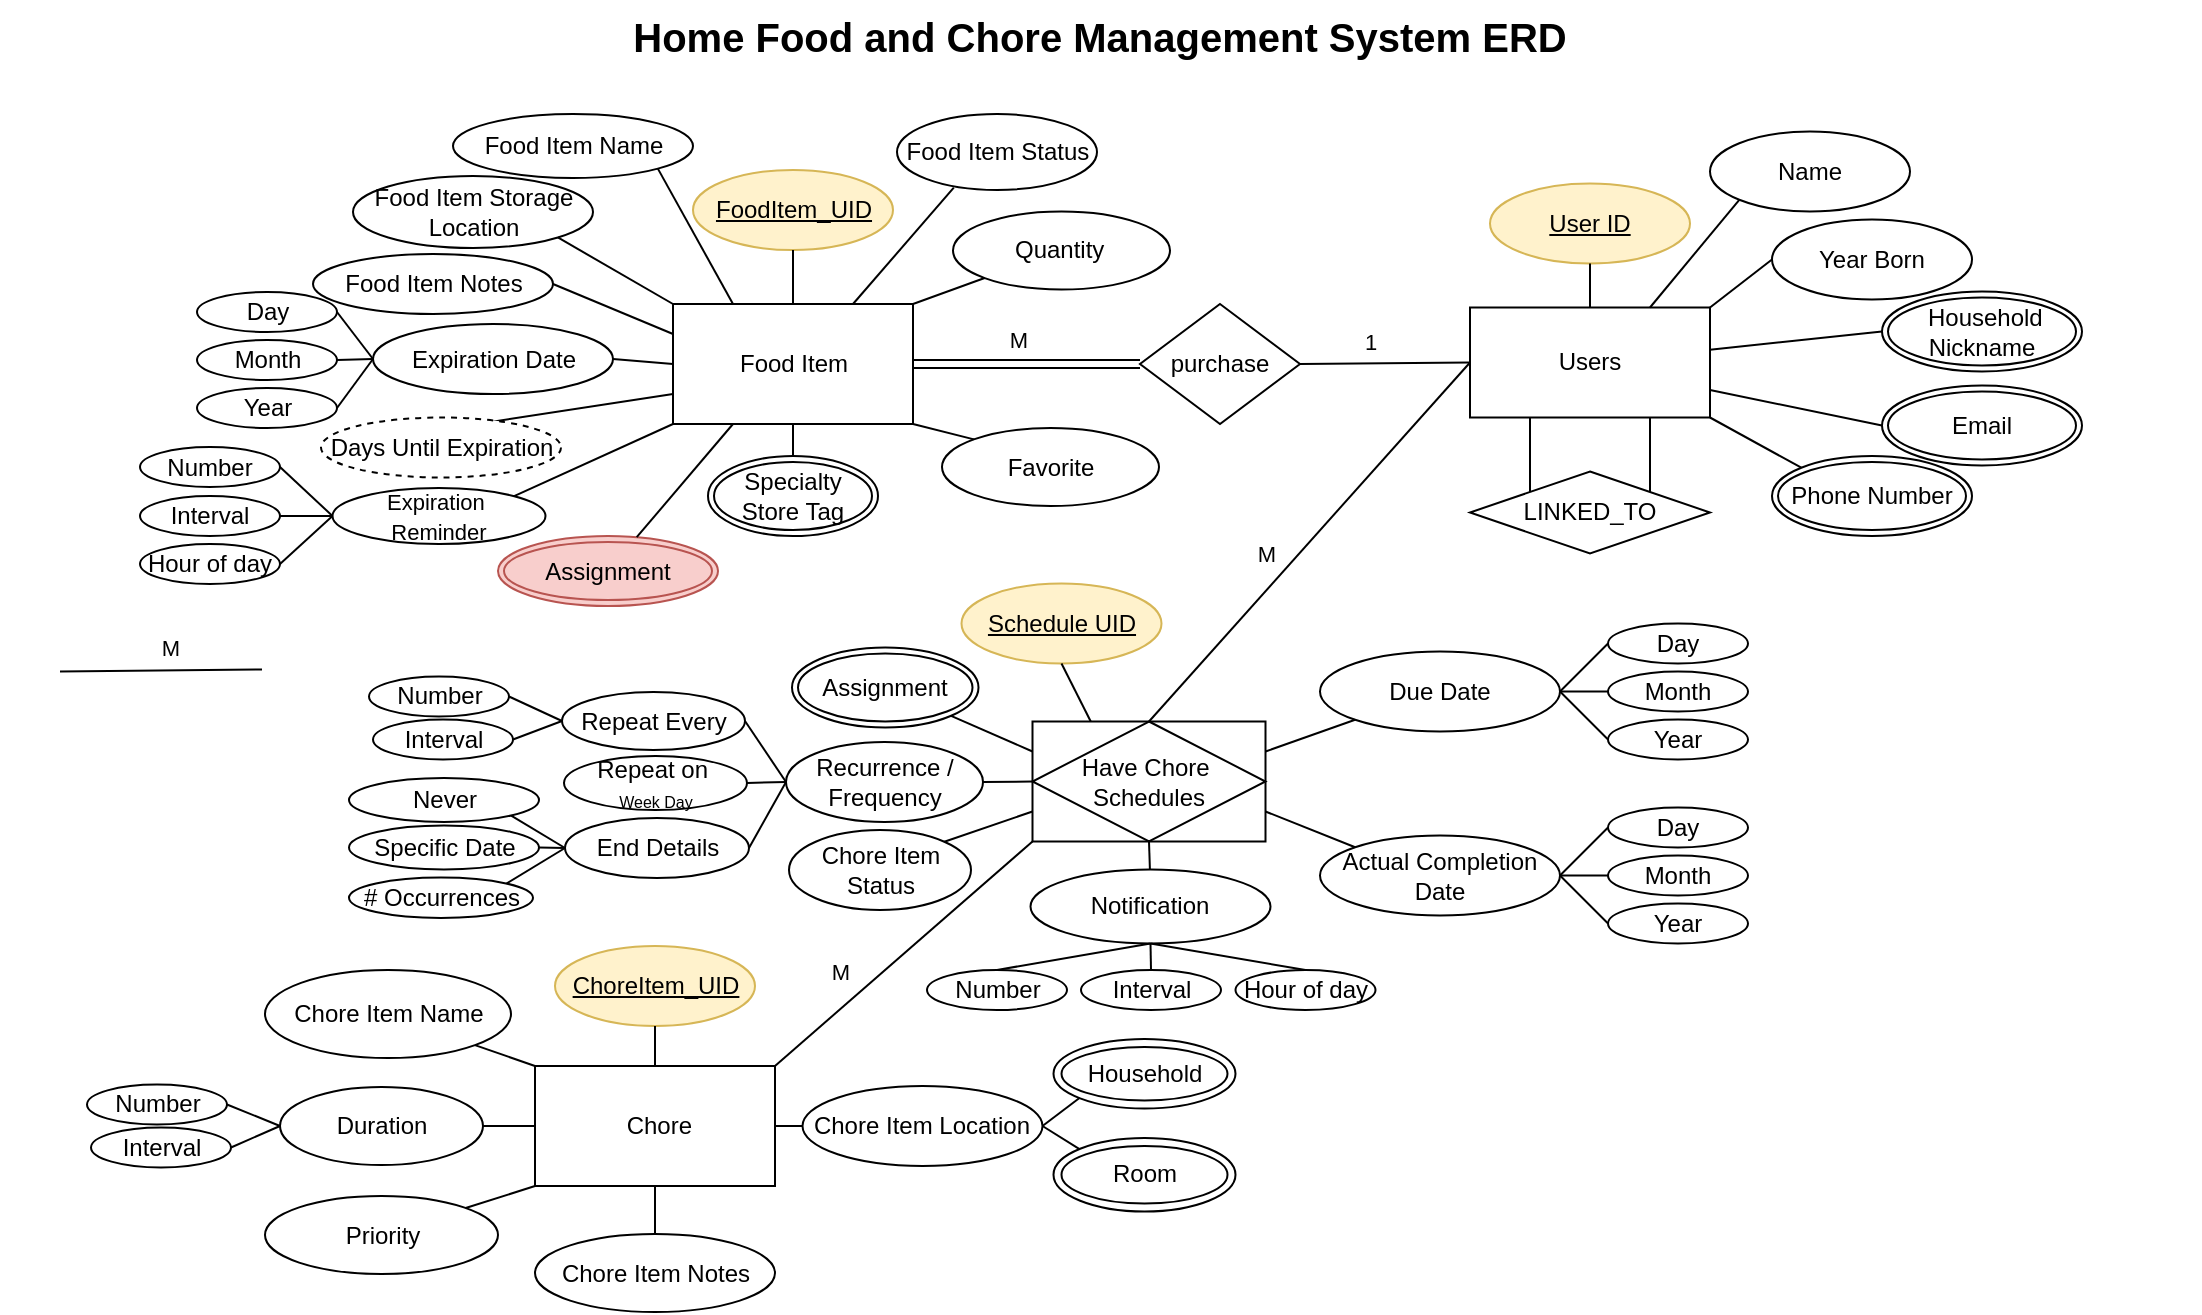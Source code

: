 <mxfile version="26.0.16">
  <diagram id="R2lEEEUBdFMjLlhIrx00" name="Page-1">
    <mxGraphModel dx="1595" dy="813" grid="1" gridSize="10" guides="1" tooltips="1" connect="1" arrows="1" fold="1" page="1" pageScale="1" pageWidth="1100" pageHeight="850" math="0" shadow="0" extFonts="Permanent Marker^https://fonts.googleapis.com/css?family=Permanent+Marker">
      <root>
        <mxCell id="0" />
        <mxCell id="1" parent="0" />
        <mxCell id="Y8iWRsaKwTW52933uygh-1" value="Home Food and Chore Management System ERD" style="text;whiteSpace=wrap;fontStyle=1;fontSize=20;align=center;" vertex="1" parent="1">
          <mxGeometry y="20" width="1100" height="40" as="geometry" />
        </mxCell>
        <mxCell id="Y8iWRsaKwTW52933uygh-3" value="&amp;nbsp;Chore" style="rounded=0;whiteSpace=wrap;html=1;" vertex="1" parent="1">
          <mxGeometry x="267.5" y="553" width="120" height="60" as="geometry" />
        </mxCell>
        <mxCell id="Y8iWRsaKwTW52933uygh-4" value="Expiration Date" style="ellipse;whiteSpace=wrap;html=1;" vertex="1" parent="1">
          <mxGeometry x="186.5" y="182" width="120" height="35" as="geometry" />
        </mxCell>
        <mxCell id="Y8iWRsaKwTW52933uygh-5" value="Day" style="ellipse;whiteSpace=wrap;html=1;" vertex="1" parent="1">
          <mxGeometry x="98.5" y="166" width="70" height="20" as="geometry" />
        </mxCell>
        <mxCell id="Y8iWRsaKwTW52933uygh-6" value="Month" style="ellipse;whiteSpace=wrap;html=1;" vertex="1" parent="1">
          <mxGeometry x="98.5" y="190" width="70" height="20" as="geometry" />
        </mxCell>
        <mxCell id="Y8iWRsaKwTW52933uygh-7" value="Year" style="ellipse;whiteSpace=wrap;html=1;" vertex="1" parent="1">
          <mxGeometry x="98.5" y="214" width="70" height="20" as="geometry" />
        </mxCell>
        <mxCell id="Y8iWRsaKwTW52933uygh-11" value="" style="endArrow=none;html=1;rounded=0;exitX=0;exitY=0.5;exitDx=0;exitDy=0;entryX=1;entryY=0.5;entryDx=0;entryDy=0;" edge="1" parent="1" source="Y8iWRsaKwTW52933uygh-4" target="Y8iWRsaKwTW52933uygh-5">
          <mxGeometry width="50" height="50" relative="1" as="geometry">
            <mxPoint x="16.5" y="237" as="sourcePoint" />
            <mxPoint x="36.5" y="222" as="targetPoint" />
          </mxGeometry>
        </mxCell>
        <mxCell id="Y8iWRsaKwTW52933uygh-12" value="" style="endArrow=none;html=1;rounded=0;exitX=0;exitY=0.5;exitDx=0;exitDy=0;entryX=1;entryY=0.5;entryDx=0;entryDy=0;" edge="1" parent="1" source="Y8iWRsaKwTW52933uygh-4" target="Y8iWRsaKwTW52933uygh-7">
          <mxGeometry width="50" height="50" relative="1" as="geometry">
            <mxPoint x="-3.5" y="287" as="sourcePoint" />
            <mxPoint x="16.5" y="262" as="targetPoint" />
          </mxGeometry>
        </mxCell>
        <mxCell id="Y8iWRsaKwTW52933uygh-13" value="" style="endArrow=none;html=1;rounded=0;exitX=0;exitY=0.5;exitDx=0;exitDy=0;entryX=1;entryY=0.5;entryDx=0;entryDy=0;" edge="1" parent="1" source="Y8iWRsaKwTW52933uygh-4" target="Y8iWRsaKwTW52933uygh-6">
          <mxGeometry width="50" height="50" relative="1" as="geometry">
            <mxPoint x="36.5" y="262" as="sourcePoint" />
            <mxPoint x="56.5" y="237" as="targetPoint" />
          </mxGeometry>
        </mxCell>
        <mxCell id="Y8iWRsaKwTW52933uygh-14" value="Food Item Storage Location" style="ellipse;whiteSpace=wrap;html=1;" vertex="1" parent="1">
          <mxGeometry x="176.5" y="108" width="120" height="36" as="geometry" />
        </mxCell>
        <mxCell id="Y8iWRsaKwTW52933uygh-15" value="Food Item Name" style="ellipse;whiteSpace=wrap;html=1;" vertex="1" parent="1">
          <mxGeometry x="226.5" y="77" width="120" height="32" as="geometry" />
        </mxCell>
        <mxCell id="Y8iWRsaKwTW52933uygh-16" value="Food Item" style="rounded=0;whiteSpace=wrap;html=1;" vertex="1" parent="1">
          <mxGeometry x="336.5" y="172" width="120" height="60" as="geometry" />
        </mxCell>
        <mxCell id="Y8iWRsaKwTW52933uygh-17" value="Food Item Status" style="ellipse;whiteSpace=wrap;html=1;" vertex="1" parent="1">
          <mxGeometry x="448.5" y="77" width="100" height="38" as="geometry" />
        </mxCell>
        <mxCell id="Y8iWRsaKwTW52933uygh-25" value="Chore Item Location" style="ellipse;whiteSpace=wrap;html=1;" vertex="1" parent="1">
          <mxGeometry x="401.25" y="563" width="120" height="40" as="geometry" />
        </mxCell>
        <mxCell id="Y8iWRsaKwTW52933uygh-26" value="Chore Item Name" style="ellipse;whiteSpace=wrap;html=1;" vertex="1" parent="1">
          <mxGeometry x="132.5" y="505" width="123" height="44" as="geometry" />
        </mxCell>
        <mxCell id="Y8iWRsaKwTW52933uygh-29" value="Recurrence / Frequency" style="ellipse;whiteSpace=wrap;html=1;" vertex="1" parent="1">
          <mxGeometry x="393" y="391" width="98.5" height="40" as="geometry" />
        </mxCell>
        <mxCell id="Y8iWRsaKwTW52933uygh-30" value="Chore Item Notes" style="ellipse;whiteSpace=wrap;html=1;" vertex="1" parent="1">
          <mxGeometry x="267.5" y="637" width="120" height="39" as="geometry" />
        </mxCell>
        <mxCell id="Y8iWRsaKwTW52933uygh-31" value="Food Item Notes" style="ellipse;whiteSpace=wrap;html=1;" vertex="1" parent="1">
          <mxGeometry x="156.5" y="147" width="120" height="30" as="geometry" />
        </mxCell>
        <mxCell id="Y8iWRsaKwTW52933uygh-35" value="FoodItem_UID" style="ellipse;whiteSpace=wrap;html=1;align=center;fontStyle=4;fillColor=#fff2cc;strokeColor=#d6b656;" vertex="1" parent="1">
          <mxGeometry x="346.5" y="105" width="100" height="40" as="geometry" />
        </mxCell>
        <mxCell id="Y8iWRsaKwTW52933uygh-38" value="Users" style="rounded=0;whiteSpace=wrap;html=1;" vertex="1" parent="1">
          <mxGeometry x="735" y="173.75" width="120" height="55" as="geometry" />
        </mxCell>
        <mxCell id="Y8iWRsaKwTW52933uygh-39" value="Name" style="ellipse;whiteSpace=wrap;html=1;" vertex="1" parent="1">
          <mxGeometry x="855" y="85.75" width="100" height="40" as="geometry" />
        </mxCell>
        <mxCell id="Y8iWRsaKwTW52933uygh-43" value="Year Born" style="ellipse;whiteSpace=wrap;html=1;" vertex="1" parent="1">
          <mxGeometry x="886" y="129.75" width="100" height="40" as="geometry" />
        </mxCell>
        <mxCell id="Y8iWRsaKwTW52933uygh-46" value="Phone Number" style="ellipse;shape=doubleEllipse;margin=3;whiteSpace=wrap;html=1;align=center;" vertex="1" parent="1">
          <mxGeometry x="886" y="248" width="100" height="40" as="geometry" />
        </mxCell>
        <mxCell id="Y8iWRsaKwTW52933uygh-47" value="Email" style="ellipse;shape=doubleEllipse;margin=3;whiteSpace=wrap;html=1;align=center;" vertex="1" parent="1">
          <mxGeometry x="941" y="212.75" width="100" height="40" as="geometry" />
        </mxCell>
        <mxCell id="Y8iWRsaKwTW52933uygh-48" value="&amp;nbsp;Household Nickname" style="ellipse;shape=doubleEllipse;margin=3;whiteSpace=wrap;html=1;align=center;" vertex="1" parent="1">
          <mxGeometry x="941" y="165.75" width="100" height="40" as="geometry" />
        </mxCell>
        <mxCell id="Y8iWRsaKwTW52933uygh-50" value="&lt;u&gt;User ID&lt;/u&gt;" style="ellipse;whiteSpace=wrap;html=1;align=center;fillColor=#fff2cc;strokeColor=#d6b656;" vertex="1" parent="1">
          <mxGeometry x="745" y="111.75" width="100" height="40" as="geometry" />
        </mxCell>
        <mxCell id="Y8iWRsaKwTW52933uygh-53" value="" style="endArrow=none;html=1;rounded=0;exitX=0;exitY=0;exitDx=0;exitDy=0;entryX=1;entryY=1;entryDx=0;entryDy=0;" edge="1" parent="1" source="Y8iWRsaKwTW52933uygh-46" target="Y8iWRsaKwTW52933uygh-38">
          <mxGeometry width="50" height="50" relative="1" as="geometry">
            <mxPoint x="675" y="298.75" as="sourcePoint" />
            <mxPoint x="855" y="225.75" as="targetPoint" />
          </mxGeometry>
        </mxCell>
        <mxCell id="Y8iWRsaKwTW52933uygh-55" value="" style="endArrow=none;html=1;rounded=0;entryX=0.5;entryY=1;entryDx=0;entryDy=0;exitX=0.5;exitY=0;exitDx=0;exitDy=0;" edge="1" parent="1" source="Y8iWRsaKwTW52933uygh-38" target="Y8iWRsaKwTW52933uygh-50">
          <mxGeometry width="50" height="50" relative="1" as="geometry">
            <mxPoint x="665" y="218.75" as="sourcePoint" />
            <mxPoint x="715" y="168.75" as="targetPoint" />
          </mxGeometry>
        </mxCell>
        <mxCell id="Y8iWRsaKwTW52933uygh-56" value="" style="endArrow=none;html=1;rounded=0;entryX=0;entryY=1;entryDx=0;entryDy=0;exitX=0.75;exitY=0;exitDx=0;exitDy=0;" edge="1" parent="1" source="Y8iWRsaKwTW52933uygh-38" target="Y8iWRsaKwTW52933uygh-39">
          <mxGeometry width="50" height="50" relative="1" as="geometry">
            <mxPoint x="805" y="183.75" as="sourcePoint" />
            <mxPoint x="805" y="158.75" as="targetPoint" />
          </mxGeometry>
        </mxCell>
        <mxCell id="Y8iWRsaKwTW52933uygh-57" value="" style="endArrow=none;html=1;rounded=0;entryX=0;entryY=0.5;entryDx=0;entryDy=0;exitX=1;exitY=0;exitDx=0;exitDy=0;" edge="1" parent="1" source="Y8iWRsaKwTW52933uygh-38" target="Y8iWRsaKwTW52933uygh-43">
          <mxGeometry width="50" height="50" relative="1" as="geometry">
            <mxPoint x="815" y="193.75" as="sourcePoint" />
            <mxPoint x="815" y="168.75" as="targetPoint" />
          </mxGeometry>
        </mxCell>
        <mxCell id="Y8iWRsaKwTW52933uygh-58" value="" style="endArrow=none;html=1;rounded=0;exitX=0;exitY=0.5;exitDx=0;exitDy=0;" edge="1" parent="1" source="Y8iWRsaKwTW52933uygh-48" target="Y8iWRsaKwTW52933uygh-38">
          <mxGeometry width="50" height="50" relative="1" as="geometry">
            <mxPoint x="825" y="203.75" as="sourcePoint" />
            <mxPoint x="865" y="218.75" as="targetPoint" />
          </mxGeometry>
        </mxCell>
        <mxCell id="Y8iWRsaKwTW52933uygh-59" value="" style="endArrow=none;html=1;rounded=0;entryX=0;entryY=0.5;entryDx=0;entryDy=0;exitX=1;exitY=0.75;exitDx=0;exitDy=0;" edge="1" parent="1" source="Y8iWRsaKwTW52933uygh-38" target="Y8iWRsaKwTW52933uygh-47">
          <mxGeometry width="50" height="50" relative="1" as="geometry">
            <mxPoint x="835" y="213.75" as="sourcePoint" />
            <mxPoint x="835" y="188.75" as="targetPoint" />
            <Array as="points" />
          </mxGeometry>
        </mxCell>
        <mxCell id="Y8iWRsaKwTW52933uygh-61" value="purchase" style="shape=rhombus;perimeter=rhombusPerimeter;whiteSpace=wrap;html=1;align=center;" vertex="1" parent="1">
          <mxGeometry x="570" y="172" width="80" height="60" as="geometry" />
        </mxCell>
        <mxCell id="Y8iWRsaKwTW52933uygh-62" value="Quantity&amp;nbsp;" style="ellipse;whiteSpace=wrap;html=1;" vertex="1" parent="1">
          <mxGeometry x="476.5" y="125.75" width="108.5" height="39" as="geometry" />
        </mxCell>
        <mxCell id="Y8iWRsaKwTW52933uygh-63" value="" style="endArrow=none;html=1;rounded=0;entryX=1;entryY=1;entryDx=0;entryDy=0;exitX=0.25;exitY=0;exitDx=0;exitDy=0;" edge="1" parent="1" source="Y8iWRsaKwTW52933uygh-16" target="Y8iWRsaKwTW52933uygh-15">
          <mxGeometry width="50" height="50" relative="1" as="geometry">
            <mxPoint x="-53.5" y="227" as="sourcePoint" />
            <mxPoint x="-3.5" y="177" as="targetPoint" />
          </mxGeometry>
        </mxCell>
        <mxCell id="Y8iWRsaKwTW52933uygh-64" value="" style="endArrow=none;html=1;rounded=0;entryX=0.5;entryY=1;entryDx=0;entryDy=0;exitX=0.5;exitY=0;exitDx=0;exitDy=0;" edge="1" parent="1" source="Y8iWRsaKwTW52933uygh-16" target="Y8iWRsaKwTW52933uygh-35">
          <mxGeometry width="50" height="50" relative="1" as="geometry">
            <mxPoint x="396.5" y="170" as="sourcePoint" />
            <mxPoint x="396.5" y="145" as="targetPoint" />
          </mxGeometry>
        </mxCell>
        <mxCell id="Y8iWRsaKwTW52933uygh-65" value="" style="endArrow=none;html=1;rounded=0;entryX=1;entryY=0.5;entryDx=0;entryDy=0;exitX=0;exitY=0.5;exitDx=0;exitDy=0;" edge="1" parent="1" source="Y8iWRsaKwTW52933uygh-16" target="Y8iWRsaKwTW52933uygh-4">
          <mxGeometry width="50" height="50" relative="1" as="geometry">
            <mxPoint x="36.5" y="247" as="sourcePoint" />
            <mxPoint x="86.5" y="197" as="targetPoint" />
          </mxGeometry>
        </mxCell>
        <mxCell id="Y8iWRsaKwTW52933uygh-66" value="" style="endArrow=none;html=1;rounded=0;entryX=0.284;entryY=0.969;entryDx=0;entryDy=0;exitX=0.75;exitY=0;exitDx=0;exitDy=0;entryPerimeter=0;" edge="1" parent="1" source="Y8iWRsaKwTW52933uygh-16" target="Y8iWRsaKwTW52933uygh-17">
          <mxGeometry width="50" height="50" relative="1" as="geometry">
            <mxPoint x="456.5" y="167" as="sourcePoint" />
            <mxPoint x="446.5" y="257" as="targetPoint" />
          </mxGeometry>
        </mxCell>
        <mxCell id="Y8iWRsaKwTW52933uygh-67" value="" style="endArrow=none;html=1;rounded=0;exitX=1;exitY=0.5;exitDx=0;exitDy=0;entryX=0;entryY=0.25;entryDx=0;entryDy=0;" edge="1" parent="1" source="Y8iWRsaKwTW52933uygh-31" target="Y8iWRsaKwTW52933uygh-16">
          <mxGeometry width="50" height="50" relative="1" as="geometry">
            <mxPoint x="256.5" y="327" as="sourcePoint" />
            <mxPoint x="306.5" y="277" as="targetPoint" />
          </mxGeometry>
        </mxCell>
        <mxCell id="Y8iWRsaKwTW52933uygh-68" value="" style="endArrow=none;html=1;rounded=0;exitX=1;exitY=1;exitDx=0;exitDy=0;entryX=0;entryY=0;entryDx=0;entryDy=0;" edge="1" parent="1" source="Y8iWRsaKwTW52933uygh-14" target="Y8iWRsaKwTW52933uygh-16">
          <mxGeometry width="50" height="50" relative="1" as="geometry">
            <mxPoint x="246.5" y="317" as="sourcePoint" />
            <mxPoint x="296.5" y="267" as="targetPoint" />
          </mxGeometry>
        </mxCell>
        <mxCell id="Y8iWRsaKwTW52933uygh-71" value="ChoreItem_UID" style="ellipse;whiteSpace=wrap;html=1;align=center;fontStyle=4;fillColor=#fff2cc;strokeColor=#d6b656;" vertex="1" parent="1">
          <mxGeometry x="277.5" y="493" width="100" height="40" as="geometry" />
        </mxCell>
        <mxCell id="Y8iWRsaKwTW52933uygh-72" value="" style="endArrow=none;html=1;rounded=0;entryX=0.5;entryY=1;entryDx=0;entryDy=0;" edge="1" parent="1" source="Y8iWRsaKwTW52933uygh-3" target="Y8iWRsaKwTW52933uygh-71">
          <mxGeometry width="50" height="50" relative="1" as="geometry">
            <mxPoint x="12.5" y="625" as="sourcePoint" />
            <mxPoint x="62.5" y="575" as="targetPoint" />
          </mxGeometry>
        </mxCell>
        <mxCell id="Y8iWRsaKwTW52933uygh-74" value="Due Date" style="ellipse;whiteSpace=wrap;html=1;" vertex="1" parent="1">
          <mxGeometry x="660" y="345.75" width="120" height="40" as="geometry" />
        </mxCell>
        <mxCell id="Y8iWRsaKwTW52933uygh-75" value="Day" style="ellipse;whiteSpace=wrap;html=1;" vertex="1" parent="1">
          <mxGeometry x="804" y="331.75" width="70" height="20" as="geometry" />
        </mxCell>
        <mxCell id="Y8iWRsaKwTW52933uygh-76" value="Month" style="ellipse;whiteSpace=wrap;html=1;" vertex="1" parent="1">
          <mxGeometry x="804" y="355.75" width="70" height="20" as="geometry" />
        </mxCell>
        <mxCell id="Y8iWRsaKwTW52933uygh-77" value="Year" style="ellipse;whiteSpace=wrap;html=1;" vertex="1" parent="1">
          <mxGeometry x="804" y="379.75" width="70" height="20" as="geometry" />
        </mxCell>
        <mxCell id="Y8iWRsaKwTW52933uygh-78" value="" style="endArrow=none;html=1;rounded=0;exitX=1;exitY=0.5;exitDx=0;exitDy=0;entryX=0;entryY=0.5;entryDx=0;entryDy=0;" edge="1" parent="1" source="Y8iWRsaKwTW52933uygh-74" target="Y8iWRsaKwTW52933uygh-75">
          <mxGeometry width="50" height="50" relative="1" as="geometry">
            <mxPoint x="723" y="449" as="sourcePoint" />
            <mxPoint x="573" y="429" as="targetPoint" />
          </mxGeometry>
        </mxCell>
        <mxCell id="Y8iWRsaKwTW52933uygh-79" value="" style="endArrow=none;html=1;rounded=0;entryX=0;entryY=0.5;entryDx=0;entryDy=0;exitX=1;exitY=0.5;exitDx=0;exitDy=0;" edge="1" parent="1" source="Y8iWRsaKwTW52933uygh-74" target="Y8iWRsaKwTW52933uygh-77">
          <mxGeometry width="50" height="50" relative="1" as="geometry">
            <mxPoint x="723.5" y="488" as="sourcePoint" />
            <mxPoint x="553" y="469" as="targetPoint" />
          </mxGeometry>
        </mxCell>
        <mxCell id="Y8iWRsaKwTW52933uygh-80" value="" style="endArrow=none;html=1;rounded=0;exitX=1;exitY=0.5;exitDx=0;exitDy=0;entryX=0;entryY=0.5;entryDx=0;entryDy=0;" edge="1" parent="1" source="Y8iWRsaKwTW52933uygh-74" target="Y8iWRsaKwTW52933uygh-76">
          <mxGeometry width="50" height="50" relative="1" as="geometry">
            <mxPoint x="723" y="449" as="sourcePoint" />
            <mxPoint x="593" y="444" as="targetPoint" />
          </mxGeometry>
        </mxCell>
        <mxCell id="Y8iWRsaKwTW52933uygh-81" value="" style="endArrow=none;html=1;rounded=0;entryX=0;entryY=0;entryDx=0;entryDy=0;exitX=1;exitY=1;exitDx=0;exitDy=0;" edge="1" parent="1" source="Y8iWRsaKwTW52933uygh-26" target="Y8iWRsaKwTW52933uygh-3">
          <mxGeometry width="50" height="50" relative="1" as="geometry">
            <mxPoint x="32.5" y="615" as="sourcePoint" />
            <mxPoint x="82.5" y="565" as="targetPoint" />
          </mxGeometry>
        </mxCell>
        <mxCell id="Y8iWRsaKwTW52933uygh-82" value="" style="endArrow=none;html=1;rounded=0;entryX=0;entryY=0.5;entryDx=0;entryDy=0;exitX=1;exitY=0.5;exitDx=0;exitDy=0;" edge="1" parent="1" source="Y8iWRsaKwTW52933uygh-205" target="Y8iWRsaKwTW52933uygh-3">
          <mxGeometry width="50" height="50" relative="1" as="geometry">
            <mxPoint x="222.5" y="605" as="sourcePoint" />
            <mxPoint x="92.5" y="575" as="targetPoint" />
          </mxGeometry>
        </mxCell>
        <mxCell id="Y8iWRsaKwTW52933uygh-83" value="" style="endArrow=none;html=1;rounded=0;entryX=0;entryY=1;entryDx=0;entryDy=0;" edge="1" parent="1" source="Y8iWRsaKwTW52933uygh-214" target="Y8iWRsaKwTW52933uygh-3">
          <mxGeometry width="50" height="50" relative="1" as="geometry">
            <mxPoint x="222.5" y="654.5" as="sourcePoint" />
            <mxPoint x="272.5" y="655" as="targetPoint" />
          </mxGeometry>
        </mxCell>
        <mxCell id="Y8iWRsaKwTW52933uygh-106" value="Specialty Store Tag" style="ellipse;shape=doubleEllipse;margin=3;whiteSpace=wrap;html=1;align=center;" vertex="1" parent="1">
          <mxGeometry x="354" y="248" width="85" height="40" as="geometry" />
        </mxCell>
        <mxCell id="Y8iWRsaKwTW52933uygh-107" value="Assignment" style="ellipse;shape=doubleEllipse;margin=3;whiteSpace=wrap;html=1;align=center;fillColor=#f8cecc;strokeColor=#b85450;" vertex="1" parent="1">
          <mxGeometry x="249" y="288" width="110" height="35" as="geometry" />
        </mxCell>
        <mxCell id="Y8iWRsaKwTW52933uygh-110" value="LINKED_TO" style="shape=rhombus;perimeter=rhombusPerimeter;whiteSpace=wrap;html=1;align=center;" vertex="1" parent="1">
          <mxGeometry x="735" y="255.75" width="120" height="41" as="geometry" />
        </mxCell>
        <mxCell id="Y8iWRsaKwTW52933uygh-111" value="" style="endArrow=none;html=1;rounded=0;entryX=0.25;entryY=1;entryDx=0;entryDy=0;exitX=0;exitY=0;exitDx=0;exitDy=0;" edge="1" parent="1" source="Y8iWRsaKwTW52933uygh-110" target="Y8iWRsaKwTW52933uygh-38">
          <mxGeometry width="50" height="50" relative="1" as="geometry">
            <mxPoint x="675" y="391.75" as="sourcePoint" />
            <mxPoint x="725" y="341.75" as="targetPoint" />
          </mxGeometry>
        </mxCell>
        <mxCell id="Y8iWRsaKwTW52933uygh-112" value="" style="endArrow=none;html=1;rounded=0;entryX=0.75;entryY=1;entryDx=0;entryDy=0;exitX=1;exitY=0;exitDx=0;exitDy=0;" edge="1" parent="1" source="Y8iWRsaKwTW52933uygh-110" target="Y8iWRsaKwTW52933uygh-38">
          <mxGeometry width="50" height="50" relative="1" as="geometry">
            <mxPoint x="805" y="308.25" as="sourcePoint" />
            <mxPoint x="805" y="255.25" as="targetPoint" />
          </mxGeometry>
        </mxCell>
        <mxCell id="Y8iWRsaKwTW52933uygh-123" value="" style="endArrow=none;html=1;rounded=0;entryX=0;entryY=0.5;entryDx=0;entryDy=0;exitX=0.5;exitY=0;exitDx=0;exitDy=0;" edge="1" parent="1" source="Y8iWRsaKwTW52933uygh-135" target="Y8iWRsaKwTW52933uygh-38">
          <mxGeometry width="50" height="50" relative="1" as="geometry">
            <mxPoint x="644" y="329" as="sourcePoint" />
            <mxPoint x="546.5" y="188" as="targetPoint" />
          </mxGeometry>
        </mxCell>
        <mxCell id="Y8iWRsaKwTW52933uygh-322" value="M" style="edgeLabel;html=1;align=center;verticalAlign=middle;resizable=0;points=[];" vertex="1" connectable="0" parent="Y8iWRsaKwTW52933uygh-123">
          <mxGeometry x="-0.209" y="2" relative="1" as="geometry">
            <mxPoint x="-4" y="-12" as="offset" />
          </mxGeometry>
        </mxCell>
        <mxCell id="Y8iWRsaKwTW52933uygh-125" value="" style="endArrow=none;html=1;rounded=0;entryX=0;entryY=0.5;entryDx=0;entryDy=0;exitX=1;exitY=0.5;exitDx=0;exitDy=0;" edge="1" parent="1" source="Y8iWRsaKwTW52933uygh-61" target="Y8iWRsaKwTW52933uygh-38">
          <mxGeometry width="50" height="50" relative="1" as="geometry">
            <mxPoint x="685" y="200.75" as="sourcePoint" />
            <mxPoint x="735" y="201.75" as="targetPoint" />
          </mxGeometry>
        </mxCell>
        <mxCell id="Y8iWRsaKwTW52933uygh-237" value="1" style="edgeLabel;html=1;align=center;verticalAlign=middle;resizable=0;points=[];" vertex="1" connectable="0" parent="Y8iWRsaKwTW52933uygh-125">
          <mxGeometry x="-0.184" y="1" relative="1" as="geometry">
            <mxPoint y="-10" as="offset" />
          </mxGeometry>
        </mxCell>
        <mxCell id="Y8iWRsaKwTW52933uygh-126" value="Repeat on&amp;nbsp;&lt;div&gt;&lt;font style=&quot;font-size: 8px;&quot;&gt;Week Day&lt;/font&gt;&lt;/div&gt;" style="ellipse;whiteSpace=wrap;html=1;" vertex="1" parent="1">
          <mxGeometry x="282" y="398" width="91.5" height="27" as="geometry" />
        </mxCell>
        <mxCell id="Y8iWRsaKwTW52933uygh-128" value="Assignment" style="ellipse;shape=doubleEllipse;margin=3;whiteSpace=wrap;html=1;align=center;" vertex="1" parent="1">
          <mxGeometry x="396" y="343.75" width="93.25" height="40" as="geometry" />
        </mxCell>
        <mxCell id="Y8iWRsaKwTW52933uygh-129" value="" style="endArrow=none;html=1;rounded=0;entryX=0;entryY=0.75;entryDx=0;entryDy=0;exitX=0.707;exitY=0.075;exitDx=0;exitDy=0;exitPerimeter=0;" edge="1" parent="1" source="Y8iWRsaKwTW52933uygh-329" target="Y8iWRsaKwTW52933uygh-16">
          <mxGeometry width="50" height="50" relative="1" as="geometry">
            <mxPoint x="250" y="230" as="sourcePoint" />
            <mxPoint x="546.5" y="267" as="targetPoint" />
          </mxGeometry>
        </mxCell>
        <mxCell id="Y8iWRsaKwTW52933uygh-130" value="" style="endArrow=none;html=1;rounded=0;entryX=0;entryY=1;entryDx=0;entryDy=0;exitX=1;exitY=0;exitDx=0;exitDy=0;" edge="1" parent="1" source="Y8iWRsaKwTW52933uygh-327" target="Y8iWRsaKwTW52933uygh-16">
          <mxGeometry width="50" height="50" relative="1" as="geometry">
            <mxPoint x="262.78" y="263.3" as="sourcePoint" />
            <mxPoint x="336.5" y="337" as="targetPoint" />
          </mxGeometry>
        </mxCell>
        <mxCell id="Y8iWRsaKwTW52933uygh-131" value="" style="endArrow=none;html=1;rounded=0;entryX=0.25;entryY=1;entryDx=0;entryDy=0;" edge="1" parent="1" source="Y8iWRsaKwTW52933uygh-107" target="Y8iWRsaKwTW52933uygh-16">
          <mxGeometry width="50" height="50" relative="1" as="geometry">
            <mxPoint x="396.5" y="327" as="sourcePoint" />
            <mxPoint x="446.5" y="277" as="targetPoint" />
          </mxGeometry>
        </mxCell>
        <mxCell id="Y8iWRsaKwTW52933uygh-132" value="" style="endArrow=none;html=1;rounded=0;exitX=0.5;exitY=0;exitDx=0;exitDy=0;entryX=0.5;entryY=1;entryDx=0;entryDy=0;" edge="1" parent="1" source="Y8iWRsaKwTW52933uygh-106" target="Y8iWRsaKwTW52933uygh-16">
          <mxGeometry width="50" height="50" relative="1" as="geometry">
            <mxPoint x="516.5" y="327" as="sourcePoint" />
            <mxPoint x="566.5" y="277" as="targetPoint" />
          </mxGeometry>
        </mxCell>
        <mxCell id="Y8iWRsaKwTW52933uygh-133" value="" style="endArrow=none;html=1;rounded=0;exitX=1;exitY=0;exitDx=0;exitDy=0;" edge="1" parent="1" source="Y8iWRsaKwTW52933uygh-16" target="Y8iWRsaKwTW52933uygh-62">
          <mxGeometry width="50" height="50" relative="1" as="geometry">
            <mxPoint x="526.5" y="237" as="sourcePoint" />
            <mxPoint x="576.5" y="187" as="targetPoint" />
          </mxGeometry>
        </mxCell>
        <mxCell id="Y8iWRsaKwTW52933uygh-134" value="" style="endArrow=none;html=1;rounded=0;exitX=0;exitY=0.5;exitDx=0;exitDy=0;entryX=1;entryY=0.5;entryDx=0;entryDy=0;" edge="1" parent="1">
          <mxGeometry width="50" height="50" relative="1" as="geometry">
            <mxPoint x="131" y="354.75" as="sourcePoint" />
            <mxPoint x="30" y="355.75" as="targetPoint" />
            <Array as="points" />
          </mxGeometry>
        </mxCell>
        <mxCell id="Y8iWRsaKwTW52933uygh-238" value="M" style="edgeLabel;html=1;align=center;verticalAlign=middle;resizable=0;points=[];" vertex="1" connectable="0" parent="Y8iWRsaKwTW52933uygh-134">
          <mxGeometry x="-0.187" y="2" relative="1" as="geometry">
            <mxPoint x="-5" y="-13" as="offset" />
          </mxGeometry>
        </mxCell>
        <mxCell id="Y8iWRsaKwTW52933uygh-135" value="Have Chore&amp;nbsp;&lt;div&gt;Schedules&lt;/div&gt;" style="shape=associativeEntity;whiteSpace=wrap;html=1;align=center;" vertex="1" parent="1">
          <mxGeometry x="516.25" y="380.75" width="116.5" height="60" as="geometry" />
        </mxCell>
        <mxCell id="Y8iWRsaKwTW52933uygh-139" value="" style="endArrow=none;html=1;rounded=0;entryX=0;entryY=1;entryDx=0;entryDy=0;exitX=1;exitY=0;exitDx=0;exitDy=0;" edge="1" parent="1" source="Y8iWRsaKwTW52933uygh-3" target="Y8iWRsaKwTW52933uygh-135">
          <mxGeometry width="50" height="50" relative="1" as="geometry">
            <mxPoint x="434" y="505" as="sourcePoint" />
            <mxPoint x="517.25" y="408.75" as="targetPoint" />
          </mxGeometry>
        </mxCell>
        <mxCell id="Y8iWRsaKwTW52933uygh-323" value="M" style="edgeLabel;html=1;align=center;verticalAlign=middle;resizable=0;points=[];" vertex="1" connectable="0" parent="Y8iWRsaKwTW52933uygh-139">
          <mxGeometry x="-0.253" relative="1" as="geometry">
            <mxPoint x="-16" y="-5" as="offset" />
          </mxGeometry>
        </mxCell>
        <mxCell id="Y8iWRsaKwTW52933uygh-156" value="Actual Completion Date" style="ellipse;whiteSpace=wrap;html=1;" vertex="1" parent="1">
          <mxGeometry x="660" y="437.75" width="120" height="40" as="geometry" />
        </mxCell>
        <mxCell id="Y8iWRsaKwTW52933uygh-157" value="Day" style="ellipse;whiteSpace=wrap;html=1;" vertex="1" parent="1">
          <mxGeometry x="804" y="423.75" width="70" height="20" as="geometry" />
        </mxCell>
        <mxCell id="Y8iWRsaKwTW52933uygh-158" value="Month" style="ellipse;whiteSpace=wrap;html=1;" vertex="1" parent="1">
          <mxGeometry x="804" y="447.75" width="70" height="20" as="geometry" />
        </mxCell>
        <mxCell id="Y8iWRsaKwTW52933uygh-159" value="Year" style="ellipse;whiteSpace=wrap;html=1;" vertex="1" parent="1">
          <mxGeometry x="804" y="471.75" width="70" height="20" as="geometry" />
        </mxCell>
        <mxCell id="Y8iWRsaKwTW52933uygh-160" value="" style="endArrow=none;html=1;rounded=0;exitX=1;exitY=0.5;exitDx=0;exitDy=0;entryX=0;entryY=0.5;entryDx=0;entryDy=0;" edge="1" parent="1" source="Y8iWRsaKwTW52933uygh-156" target="Y8iWRsaKwTW52933uygh-157">
          <mxGeometry width="50" height="50" relative="1" as="geometry">
            <mxPoint x="737.5" y="525.75" as="sourcePoint" />
            <mxPoint x="587.5" y="505.75" as="targetPoint" />
          </mxGeometry>
        </mxCell>
        <mxCell id="Y8iWRsaKwTW52933uygh-161" value="" style="endArrow=none;html=1;rounded=0;entryX=0;entryY=0.5;entryDx=0;entryDy=0;exitX=1;exitY=0.5;exitDx=0;exitDy=0;" edge="1" parent="1" source="Y8iWRsaKwTW52933uygh-156" target="Y8iWRsaKwTW52933uygh-159">
          <mxGeometry width="50" height="50" relative="1" as="geometry">
            <mxPoint x="738" y="564.75" as="sourcePoint" />
            <mxPoint x="567.5" y="545.75" as="targetPoint" />
          </mxGeometry>
        </mxCell>
        <mxCell id="Y8iWRsaKwTW52933uygh-162" value="" style="endArrow=none;html=1;rounded=0;exitX=1;exitY=0.5;exitDx=0;exitDy=0;entryX=0;entryY=0.5;entryDx=0;entryDy=0;" edge="1" parent="1" source="Y8iWRsaKwTW52933uygh-156" target="Y8iWRsaKwTW52933uygh-158">
          <mxGeometry width="50" height="50" relative="1" as="geometry">
            <mxPoint x="737.5" y="525.75" as="sourcePoint" />
            <mxPoint x="607.5" y="520.75" as="targetPoint" />
          </mxGeometry>
        </mxCell>
        <mxCell id="Y8iWRsaKwTW52933uygh-163" value="Repeat Every" style="ellipse;whiteSpace=wrap;html=1;" vertex="1" parent="1">
          <mxGeometry x="281" y="366" width="91.5" height="29" as="geometry" />
        </mxCell>
        <mxCell id="Y8iWRsaKwTW52933uygh-165" value="Number" style="ellipse;whiteSpace=wrap;html=1;" vertex="1" parent="1">
          <mxGeometry x="184.5" y="358.25" width="70" height="20" as="geometry" />
        </mxCell>
        <mxCell id="Y8iWRsaKwTW52933uygh-166" value="Interval" style="ellipse;whiteSpace=wrap;html=1;" vertex="1" parent="1">
          <mxGeometry x="186.5" y="379.75" width="70" height="20" as="geometry" />
        </mxCell>
        <mxCell id="Y8iWRsaKwTW52933uygh-167" value="" style="endArrow=none;html=1;rounded=0;entryX=0;entryY=0.5;entryDx=0;entryDy=0;exitX=1;exitY=0.5;exitDx=0;exitDy=0;" edge="1" parent="1" source="Y8iWRsaKwTW52933uygh-165" target="Y8iWRsaKwTW52933uygh-163">
          <mxGeometry width="50" height="50" relative="1" as="geometry">
            <mxPoint x="194" y="527" as="sourcePoint" />
            <mxPoint x="244" y="477" as="targetPoint" />
          </mxGeometry>
        </mxCell>
        <mxCell id="Y8iWRsaKwTW52933uygh-168" value="" style="endArrow=none;html=1;rounded=0;entryX=0;entryY=0.5;entryDx=0;entryDy=0;exitX=1;exitY=0.5;exitDx=0;exitDy=0;" edge="1" parent="1" source="Y8iWRsaKwTW52933uygh-166" target="Y8iWRsaKwTW52933uygh-163">
          <mxGeometry width="50" height="50" relative="1" as="geometry">
            <mxPoint x="274" y="507" as="sourcePoint" />
            <mxPoint x="324" y="457" as="targetPoint" />
          </mxGeometry>
        </mxCell>
        <mxCell id="Y8iWRsaKwTW52933uygh-169" value="" style="endArrow=none;html=1;rounded=0;entryX=0;entryY=0.5;entryDx=0;entryDy=0;exitX=1;exitY=0.5;exitDx=0;exitDy=0;" edge="1" parent="1" source="Y8iWRsaKwTW52933uygh-163" target="Y8iWRsaKwTW52933uygh-29">
          <mxGeometry width="50" height="50" relative="1" as="geometry">
            <mxPoint x="354" y="497" as="sourcePoint" />
            <mxPoint x="404" y="447" as="targetPoint" />
          </mxGeometry>
        </mxCell>
        <mxCell id="Y8iWRsaKwTW52933uygh-170" value="" style="endArrow=none;html=1;rounded=0;entryX=0;entryY=0.5;entryDx=0;entryDy=0;exitX=1;exitY=0.5;exitDx=0;exitDy=0;" edge="1" parent="1" source="Y8iWRsaKwTW52933uygh-126" target="Y8iWRsaKwTW52933uygh-29">
          <mxGeometry width="50" height="50" relative="1" as="geometry">
            <mxPoint x="284" y="507" as="sourcePoint" />
            <mxPoint x="334" y="457" as="targetPoint" />
          </mxGeometry>
        </mxCell>
        <mxCell id="Y8iWRsaKwTW52933uygh-171" value="End Details" style="ellipse;whiteSpace=wrap;html=1;" vertex="1" parent="1">
          <mxGeometry x="282.5" y="429" width="92" height="30" as="geometry" />
        </mxCell>
        <mxCell id="Y8iWRsaKwTW52933uygh-172" value="" style="endArrow=none;html=1;rounded=0;exitX=1;exitY=0.5;exitDx=0;exitDy=0;entryX=0;entryY=0.5;entryDx=0;entryDy=0;" edge="1" parent="1" source="Y8iWRsaKwTW52933uygh-171" target="Y8iWRsaKwTW52933uygh-29">
          <mxGeometry width="50" height="50" relative="1" as="geometry">
            <mxPoint x="394" y="487" as="sourcePoint" />
            <mxPoint x="404" y="387" as="targetPoint" />
          </mxGeometry>
        </mxCell>
        <mxCell id="Y8iWRsaKwTW52933uygh-177" value="" style="endArrow=none;html=1;rounded=0;exitX=1;exitY=0.5;exitDx=0;exitDy=0;entryX=0;entryY=0.5;entryDx=0;entryDy=0;" edge="1" parent="1" source="Y8iWRsaKwTW52933uygh-29" target="Y8iWRsaKwTW52933uygh-135">
          <mxGeometry width="50" height="50" relative="1" as="geometry">
            <mxPoint x="474" y="667" as="sourcePoint" />
            <mxPoint x="524" y="617" as="targetPoint" />
          </mxGeometry>
        </mxCell>
        <mxCell id="Y8iWRsaKwTW52933uygh-179" value="Specific Date" style="ellipse;whiteSpace=wrap;html=1;" vertex="1" parent="1">
          <mxGeometry x="174.5" y="432.75" width="95" height="22" as="geometry" />
        </mxCell>
        <mxCell id="Y8iWRsaKwTW52933uygh-196" value="# Occurrences" style="ellipse;whiteSpace=wrap;html=1;" vertex="1" parent="1">
          <mxGeometry x="174.5" y="458.75" width="92" height="20.25" as="geometry" />
        </mxCell>
        <mxCell id="Y8iWRsaKwTW52933uygh-198" value="Never" style="ellipse;whiteSpace=wrap;html=1;" vertex="1" parent="1">
          <mxGeometry x="174.5" y="409" width="95" height="22" as="geometry" />
        </mxCell>
        <mxCell id="Y8iWRsaKwTW52933uygh-199" value="" style="endArrow=none;html=1;rounded=0;exitX=1;exitY=0.5;exitDx=0;exitDy=0;entryX=0;entryY=0.5;entryDx=0;entryDy=0;" edge="1" parent="1" source="Y8iWRsaKwTW52933uygh-179" target="Y8iWRsaKwTW52933uygh-171">
          <mxGeometry width="50" height="50" relative="1" as="geometry">
            <mxPoint x="264" y="507" as="sourcePoint" />
            <mxPoint x="314" y="457" as="targetPoint" />
          </mxGeometry>
        </mxCell>
        <mxCell id="Y8iWRsaKwTW52933uygh-200" value="" style="endArrow=none;html=1;rounded=0;exitX=1;exitY=1;exitDx=0;exitDy=0;entryX=0;entryY=0.5;entryDx=0;entryDy=0;" edge="1" parent="1" source="Y8iWRsaKwTW52933uygh-198" target="Y8iWRsaKwTW52933uygh-171">
          <mxGeometry width="50" height="50" relative="1" as="geometry">
            <mxPoint x="264" y="517" as="sourcePoint" />
            <mxPoint x="314" y="467" as="targetPoint" />
          </mxGeometry>
        </mxCell>
        <mxCell id="Y8iWRsaKwTW52933uygh-201" value="" style="endArrow=none;html=1;rounded=0;exitX=1;exitY=0;exitDx=0;exitDy=0;entryX=0;entryY=0.5;entryDx=0;entryDy=0;" edge="1" parent="1" source="Y8iWRsaKwTW52933uygh-196" target="Y8iWRsaKwTW52933uygh-171">
          <mxGeometry width="50" height="50" relative="1" as="geometry">
            <mxPoint x="264" y="527" as="sourcePoint" />
            <mxPoint x="314" y="477" as="targetPoint" />
          </mxGeometry>
        </mxCell>
        <mxCell id="Y8iWRsaKwTW52933uygh-202" value="Notification" style="ellipse;whiteSpace=wrap;html=1;" vertex="1" parent="1">
          <mxGeometry x="515.25" y="454.75" width="120" height="37" as="geometry" />
        </mxCell>
        <mxCell id="Y8iWRsaKwTW52933uygh-203" value="" style="endArrow=none;html=1;rounded=0;exitX=1;exitY=0.25;exitDx=0;exitDy=0;entryX=0;entryY=1;entryDx=0;entryDy=0;" edge="1" parent="1" source="Y8iWRsaKwTW52933uygh-135" target="Y8iWRsaKwTW52933uygh-74">
          <mxGeometry width="50" height="50" relative="1" as="geometry">
            <mxPoint x="574" y="587" as="sourcePoint" />
            <mxPoint x="624" y="537" as="targetPoint" />
          </mxGeometry>
        </mxCell>
        <mxCell id="Y8iWRsaKwTW52933uygh-204" value="" style="endArrow=none;html=1;rounded=0;exitX=1;exitY=0.75;exitDx=0;exitDy=0;entryX=0;entryY=0;entryDx=0;entryDy=0;" edge="1" parent="1" source="Y8iWRsaKwTW52933uygh-135" target="Y8iWRsaKwTW52933uygh-156">
          <mxGeometry width="50" height="50" relative="1" as="geometry">
            <mxPoint x="644" y="406" as="sourcePoint" />
            <mxPoint x="688" y="390" as="targetPoint" />
          </mxGeometry>
        </mxCell>
        <mxCell id="Y8iWRsaKwTW52933uygh-205" value="Duration" style="ellipse;whiteSpace=wrap;html=1;" vertex="1" parent="1">
          <mxGeometry x="140" y="563.5" width="101.5" height="39" as="geometry" />
        </mxCell>
        <mxCell id="Y8iWRsaKwTW52933uygh-206" value="Number" style="ellipse;whiteSpace=wrap;html=1;" vertex="1" parent="1">
          <mxGeometry x="463.5" y="505" width="70" height="20" as="geometry" />
        </mxCell>
        <mxCell id="Y8iWRsaKwTW52933uygh-207" value="Interval" style="ellipse;whiteSpace=wrap;html=1;" vertex="1" parent="1">
          <mxGeometry x="540.5" y="505" width="70" height="20" as="geometry" />
        </mxCell>
        <mxCell id="Y8iWRsaKwTW52933uygh-209" value="Hour of day" style="ellipse;whiteSpace=wrap;html=1;" vertex="1" parent="1">
          <mxGeometry x="617.75" y="505" width="70" height="20" as="geometry" />
        </mxCell>
        <mxCell id="Y8iWRsaKwTW52933uygh-210" value="" style="endArrow=none;html=1;rounded=0;entryX=0.5;entryY=1;entryDx=0;entryDy=0;" edge="1" parent="1" source="Y8iWRsaKwTW52933uygh-202" target="Y8iWRsaKwTW52933uygh-135">
          <mxGeometry width="50" height="50" relative="1" as="geometry">
            <mxPoint x="664" y="627" as="sourcePoint" />
            <mxPoint x="714" y="577" as="targetPoint" />
          </mxGeometry>
        </mxCell>
        <mxCell id="Y8iWRsaKwTW52933uygh-212" value="Favorite" style="ellipse;whiteSpace=wrap;html=1;" vertex="1" parent="1">
          <mxGeometry x="471" y="234" width="108.5" height="39" as="geometry" />
        </mxCell>
        <mxCell id="Y8iWRsaKwTW52933uygh-213" value="" style="endArrow=none;html=1;rounded=0;exitX=1;exitY=1;exitDx=0;exitDy=0;entryX=0;entryY=0;entryDx=0;entryDy=0;" edge="1" parent="1" source="Y8iWRsaKwTW52933uygh-16" target="Y8iWRsaKwTW52933uygh-212">
          <mxGeometry width="50" height="50" relative="1" as="geometry">
            <mxPoint x="605" y="280" as="sourcePoint" />
            <mxPoint x="655" y="230" as="targetPoint" />
          </mxGeometry>
        </mxCell>
        <mxCell id="Y8iWRsaKwTW52933uygh-214" value="Priority" style="ellipse;whiteSpace=wrap;html=1;" vertex="1" parent="1">
          <mxGeometry x="132.5" y="618" width="116.5" height="39" as="geometry" />
        </mxCell>
        <mxCell id="Y8iWRsaKwTW52933uygh-217" value="Number" style="ellipse;whiteSpace=wrap;html=1;" vertex="1" parent="1">
          <mxGeometry x="43.5" y="562.25" width="70" height="20" as="geometry" />
        </mxCell>
        <mxCell id="Y8iWRsaKwTW52933uygh-218" value="Interval" style="ellipse;whiteSpace=wrap;html=1;" vertex="1" parent="1">
          <mxGeometry x="45.5" y="583.75" width="70" height="20" as="geometry" />
        </mxCell>
        <mxCell id="Y8iWRsaKwTW52933uygh-219" value="" style="endArrow=none;html=1;rounded=0;entryX=0;entryY=0.5;entryDx=0;entryDy=0;exitX=1;exitY=0.5;exitDx=0;exitDy=0;" edge="1" parent="1" source="Y8iWRsaKwTW52933uygh-217" target="Y8iWRsaKwTW52933uygh-205">
          <mxGeometry width="50" height="50" relative="1" as="geometry">
            <mxPoint x="53" y="731" as="sourcePoint" />
            <mxPoint x="140" y="585" as="targetPoint" />
          </mxGeometry>
        </mxCell>
        <mxCell id="Y8iWRsaKwTW52933uygh-220" value="" style="endArrow=none;html=1;rounded=0;entryX=0;entryY=0.5;entryDx=0;entryDy=0;exitX=1;exitY=0.5;exitDx=0;exitDy=0;" edge="1" parent="1" source="Y8iWRsaKwTW52933uygh-218" target="Y8iWRsaKwTW52933uygh-205">
          <mxGeometry width="50" height="50" relative="1" as="geometry">
            <mxPoint x="133" y="711" as="sourcePoint" />
            <mxPoint x="140" y="585" as="targetPoint" />
          </mxGeometry>
        </mxCell>
        <mxCell id="Y8iWRsaKwTW52933uygh-221" value="" style="endArrow=none;html=1;rounded=0;entryX=0.5;entryY=1;entryDx=0;entryDy=0;" edge="1" parent="1" source="Y8iWRsaKwTW52933uygh-30" target="Y8iWRsaKwTW52933uygh-3">
          <mxGeometry width="50" height="50" relative="1" as="geometry">
            <mxPoint x="379" y="737" as="sourcePoint" />
            <mxPoint x="429" y="687" as="targetPoint" />
          </mxGeometry>
        </mxCell>
        <mxCell id="Y8iWRsaKwTW52933uygh-222" value="" style="endArrow=none;html=1;rounded=0;entryX=0;entryY=0.5;entryDx=0;entryDy=0;exitX=1;exitY=0.5;exitDx=0;exitDy=0;" edge="1" parent="1" source="Y8iWRsaKwTW52933uygh-3" target="Y8iWRsaKwTW52933uygh-25">
          <mxGeometry width="50" height="50" relative="1" as="geometry">
            <mxPoint x="389" y="597" as="sourcePoint" />
            <mxPoint x="659" y="567" as="targetPoint" />
          </mxGeometry>
        </mxCell>
        <mxCell id="Y8iWRsaKwTW52933uygh-225" value="Household" style="ellipse;shape=doubleEllipse;whiteSpace=wrap;html=1;" vertex="1" parent="1">
          <mxGeometry x="526.75" y="539.5" width="91" height="34.75" as="geometry" />
        </mxCell>
        <mxCell id="Y8iWRsaKwTW52933uygh-226" value="Room" style="ellipse;shape=doubleEllipse;whiteSpace=wrap;html=1;" vertex="1" parent="1">
          <mxGeometry x="526.75" y="589" width="91" height="36.75" as="geometry" />
        </mxCell>
        <mxCell id="Y8iWRsaKwTW52933uygh-227" value="" style="endArrow=none;html=1;rounded=0;entryX=0;entryY=1;entryDx=0;entryDy=0;exitX=1;exitY=0.5;exitDx=0;exitDy=0;" edge="1" parent="1" source="Y8iWRsaKwTW52933uygh-25" target="Y8iWRsaKwTW52933uygh-225">
          <mxGeometry width="50" height="50" relative="1" as="geometry">
            <mxPoint x="469" y="697" as="sourcePoint" />
            <mxPoint x="519" y="647" as="targetPoint" />
          </mxGeometry>
        </mxCell>
        <mxCell id="Y8iWRsaKwTW52933uygh-228" value="" style="endArrow=none;html=1;rounded=0;exitX=1;exitY=0.5;exitDx=0;exitDy=0;entryX=0;entryY=0;entryDx=0;entryDy=0;" edge="1" parent="1" source="Y8iWRsaKwTW52933uygh-25" target="Y8iWRsaKwTW52933uygh-226">
          <mxGeometry width="50" height="50" relative="1" as="geometry">
            <mxPoint x="499" y="697" as="sourcePoint" />
            <mxPoint x="549" y="647" as="targetPoint" />
          </mxGeometry>
        </mxCell>
        <mxCell id="Y8iWRsaKwTW52933uygh-229" value="" style="endArrow=none;html=1;rounded=0;entryX=0.5;entryY=1;entryDx=0;entryDy=0;exitX=0.5;exitY=0;exitDx=0;exitDy=0;" edge="1" parent="1" source="Y8iWRsaKwTW52933uygh-207" target="Y8iWRsaKwTW52933uygh-202">
          <mxGeometry width="50" height="50" relative="1" as="geometry">
            <mxPoint x="669" y="587" as="sourcePoint" />
            <mxPoint x="719" y="537" as="targetPoint" />
          </mxGeometry>
        </mxCell>
        <mxCell id="Y8iWRsaKwTW52933uygh-230" value="" style="endArrow=none;html=1;rounded=0;exitX=0.5;exitY=0;exitDx=0;exitDy=0;entryX=0.5;entryY=1;entryDx=0;entryDy=0;" edge="1" parent="1" source="Y8iWRsaKwTW52933uygh-206" target="Y8iWRsaKwTW52933uygh-202">
          <mxGeometry width="50" height="50" relative="1" as="geometry">
            <mxPoint x="639" y="577" as="sourcePoint" />
            <mxPoint x="689" y="527" as="targetPoint" />
          </mxGeometry>
        </mxCell>
        <mxCell id="Y8iWRsaKwTW52933uygh-232" value="Chore Item Status" style="ellipse;whiteSpace=wrap;html=1;" vertex="1" parent="1">
          <mxGeometry x="394.5" y="435" width="91" height="40" as="geometry" />
        </mxCell>
        <mxCell id="Y8iWRsaKwTW52933uygh-233" value="" style="endArrow=none;html=1;rounded=0;exitX=1;exitY=1;exitDx=0;exitDy=0;entryX=0;entryY=0.25;entryDx=0;entryDy=0;" edge="1" parent="1" source="Y8iWRsaKwTW52933uygh-128" target="Y8iWRsaKwTW52933uygh-135">
          <mxGeometry width="50" height="50" relative="1" as="geometry">
            <mxPoint x="489" y="397" as="sourcePoint" />
            <mxPoint x="539" y="347" as="targetPoint" />
          </mxGeometry>
        </mxCell>
        <mxCell id="Y8iWRsaKwTW52933uygh-234" value="" style="endArrow=none;html=1;rounded=0;entryX=0;entryY=0.75;entryDx=0;entryDy=0;exitX=1;exitY=0;exitDx=0;exitDy=0;" edge="1" parent="1" source="Y8iWRsaKwTW52933uygh-232" target="Y8iWRsaKwTW52933uygh-135">
          <mxGeometry width="50" height="50" relative="1" as="geometry">
            <mxPoint x="429" y="487" as="sourcePoint" />
            <mxPoint x="479" y="437" as="targetPoint" />
          </mxGeometry>
        </mxCell>
        <mxCell id="Y8iWRsaKwTW52933uygh-236" value="" style="endArrow=none;html=1;rounded=0;entryX=0.5;entryY=1;entryDx=0;entryDy=0;exitX=0.5;exitY=0;exitDx=0;exitDy=0;" edge="1" parent="1" source="Y8iWRsaKwTW52933uygh-209" target="Y8iWRsaKwTW52933uygh-202">
          <mxGeometry width="50" height="50" relative="1" as="geometry">
            <mxPoint x="719" y="567" as="sourcePoint" />
            <mxPoint x="769" y="517" as="targetPoint" />
          </mxGeometry>
        </mxCell>
        <mxCell id="Y8iWRsaKwTW52933uygh-320" value="&lt;u&gt;Schedule UID&lt;/u&gt;" style="ellipse;whiteSpace=wrap;html=1;align=center;fillColor=#fff2cc;strokeColor=#d6b656;" vertex="1" parent="1">
          <mxGeometry x="480.75" y="311.75" width="100" height="40" as="geometry" />
        </mxCell>
        <mxCell id="Y8iWRsaKwTW52933uygh-321" value="" style="endArrow=none;html=1;rounded=0;exitX=0.5;exitY=1;exitDx=0;exitDy=0;entryX=0.25;entryY=0;entryDx=0;entryDy=0;" edge="1" parent="1" source="Y8iWRsaKwTW52933uygh-320" target="Y8iWRsaKwTW52933uygh-135">
          <mxGeometry width="50" height="50" relative="1" as="geometry">
            <mxPoint x="780" y="660" as="sourcePoint" />
            <mxPoint x="830" y="610" as="targetPoint" />
          </mxGeometry>
        </mxCell>
        <mxCell id="Y8iWRsaKwTW52933uygh-324" value="Number" style="ellipse;whiteSpace=wrap;html=1;" vertex="1" parent="1">
          <mxGeometry x="70" y="243.5" width="70" height="20" as="geometry" />
        </mxCell>
        <mxCell id="Y8iWRsaKwTW52933uygh-325" value="Interval" style="ellipse;whiteSpace=wrap;html=1;" vertex="1" parent="1">
          <mxGeometry x="70" y="268" width="70" height="20" as="geometry" />
        </mxCell>
        <mxCell id="Y8iWRsaKwTW52933uygh-326" value="Hour of day" style="ellipse;whiteSpace=wrap;html=1;" vertex="1" parent="1">
          <mxGeometry x="70" y="292" width="70" height="20" as="geometry" />
        </mxCell>
        <mxCell id="Y8iWRsaKwTW52933uygh-327" value="&lt;font style=&quot;font-size: 11px;&quot;&gt;Expiration&amp;nbsp;&lt;/font&gt;&lt;div&gt;&lt;font style=&quot;font-size: 11px;&quot;&gt;Reminder&lt;/font&gt;&lt;/div&gt;" style="ellipse;whiteSpace=wrap;html=1;" vertex="1" parent="1">
          <mxGeometry x="166.25" y="264" width="106.5" height="28" as="geometry" />
        </mxCell>
        <mxCell id="Y8iWRsaKwTW52933uygh-329" value="Days Until Expiration" style="ellipse;whiteSpace=wrap;html=1;align=center;dashed=1;" vertex="1" parent="1">
          <mxGeometry x="160.5" y="228.75" width="120" height="30" as="geometry" />
        </mxCell>
        <mxCell id="Y8iWRsaKwTW52933uygh-330" value="" style="endArrow=none;html=1;rounded=0;exitX=1;exitY=0.5;exitDx=0;exitDy=0;entryX=0;entryY=0.5;entryDx=0;entryDy=0;" edge="1" parent="1" source="Y8iWRsaKwTW52933uygh-325" target="Y8iWRsaKwTW52933uygh-327">
          <mxGeometry width="50" height="50" relative="1" as="geometry">
            <mxPoint x="130" y="370" as="sourcePoint" />
            <mxPoint x="180" y="320" as="targetPoint" />
          </mxGeometry>
        </mxCell>
        <mxCell id="Y8iWRsaKwTW52933uygh-331" value="" style="endArrow=none;html=1;rounded=0;exitX=1;exitY=0.5;exitDx=0;exitDy=0;entryX=0;entryY=0.5;entryDx=0;entryDy=0;" edge="1" parent="1" source="Y8iWRsaKwTW52933uygh-326" target="Y8iWRsaKwTW52933uygh-327">
          <mxGeometry width="50" height="50" relative="1" as="geometry">
            <mxPoint x="140" y="380" as="sourcePoint" />
            <mxPoint x="190" y="330" as="targetPoint" />
          </mxGeometry>
        </mxCell>
        <mxCell id="Y8iWRsaKwTW52933uygh-332" value="" style="endArrow=none;html=1;rounded=0;exitX=1;exitY=0.5;exitDx=0;exitDy=0;entryX=0;entryY=0.5;entryDx=0;entryDy=0;" edge="1" parent="1" source="Y8iWRsaKwTW52933uygh-324" target="Y8iWRsaKwTW52933uygh-327">
          <mxGeometry width="50" height="50" relative="1" as="geometry">
            <mxPoint x="160" y="360" as="sourcePoint" />
            <mxPoint x="210" y="310" as="targetPoint" />
          </mxGeometry>
        </mxCell>
        <mxCell id="Y8iWRsaKwTW52933uygh-335" value="" style="shape=link;html=1;rounded=0;exitX=1;exitY=0.5;exitDx=0;exitDy=0;entryX=0;entryY=0.5;entryDx=0;entryDy=0;" edge="1" parent="1" source="Y8iWRsaKwTW52933uygh-16" target="Y8iWRsaKwTW52933uygh-61">
          <mxGeometry width="100" relative="1" as="geometry">
            <mxPoint x="470" y="220" as="sourcePoint" />
            <mxPoint x="550" y="210" as="targetPoint" />
          </mxGeometry>
        </mxCell>
        <mxCell id="Y8iWRsaKwTW52933uygh-337" value="M" style="edgeLabel;html=1;align=center;verticalAlign=middle;resizable=0;points=[];" vertex="1" connectable="0" parent="Y8iWRsaKwTW52933uygh-335">
          <mxGeometry x="-0.075" y="1" relative="1" as="geometry">
            <mxPoint y="-11" as="offset" />
          </mxGeometry>
        </mxCell>
      </root>
    </mxGraphModel>
  </diagram>
</mxfile>
